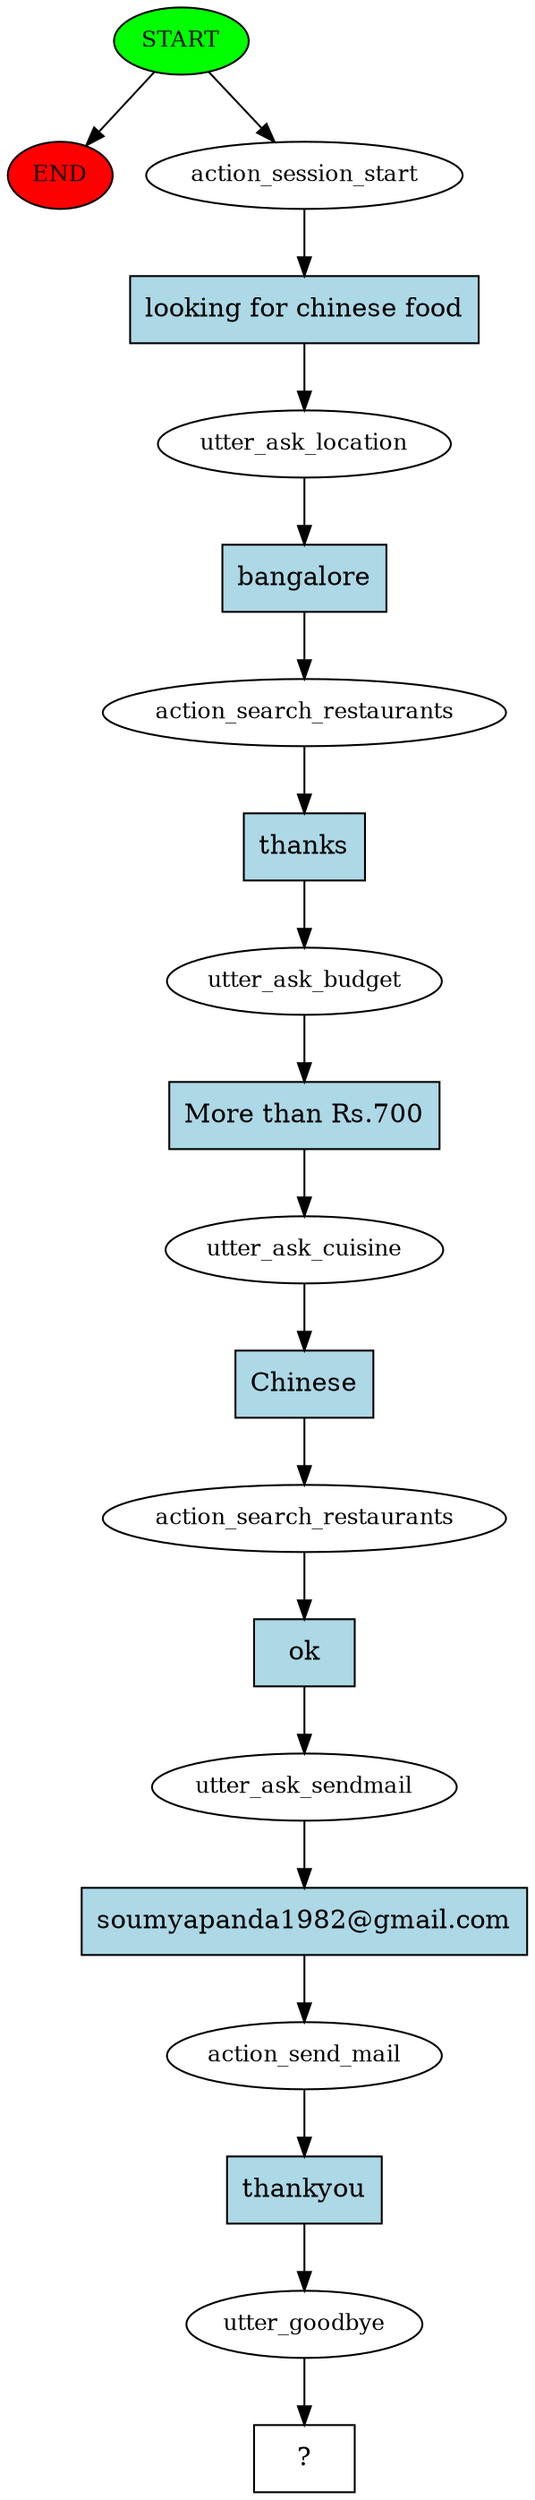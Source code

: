 digraph  {
0 [class="start active", fillcolor=green, fontsize=12, label=START, style=filled];
"-1" [class=end, fillcolor=red, fontsize=12, label=END, style=filled];
1 [class=active, fontsize=12, label=action_session_start];
2 [class=active, fontsize=12, label=utter_ask_location];
3 [class=active, fontsize=12, label=action_search_restaurants];
4 [class=active, fontsize=12, label=utter_ask_budget];
5 [class=active, fontsize=12, label=utter_ask_cuisine];
6 [class=active, fontsize=12, label=action_search_restaurants];
7 [class=active, fontsize=12, label=utter_ask_sendmail];
8 [class=active, fontsize=12, label=action_send_mail];
9 [class=active, fontsize=12, label=utter_goodbye];
10 [class="intent dashed active", label="  ?  ", shape=rect];
11 [class="intent active", fillcolor=lightblue, label="looking for chinese food", shape=rect, style=filled];
12 [class="intent active", fillcolor=lightblue, label=bangalore, shape=rect, style=filled];
13 [class="intent active", fillcolor=lightblue, label=thanks, shape=rect, style=filled];
14 [class="intent active", fillcolor=lightblue, label="More than Rs.700", shape=rect, style=filled];
15 [class="intent active", fillcolor=lightblue, label=Chinese, shape=rect, style=filled];
16 [class="intent active", fillcolor=lightblue, label=ok, shape=rect, style=filled];
17 [class="intent active", fillcolor=lightblue, label="soumyapanda1982@gmail.com", shape=rect, style=filled];
18 [class="intent active", fillcolor=lightblue, label=thankyou, shape=rect, style=filled];
0 -> "-1"  [class="", key=NONE, label=""];
0 -> 1  [class=active, key=NONE, label=""];
1 -> 11  [class=active, key=0];
2 -> 12  [class=active, key=0];
3 -> 13  [class=active, key=0];
4 -> 14  [class=active, key=0];
5 -> 15  [class=active, key=0];
6 -> 16  [class=active, key=0];
7 -> 17  [class=active, key=0];
8 -> 18  [class=active, key=0];
9 -> 10  [class=active, key=NONE, label=""];
11 -> 2  [class=active, key=0];
12 -> 3  [class=active, key=0];
13 -> 4  [class=active, key=0];
14 -> 5  [class=active, key=0];
15 -> 6  [class=active, key=0];
16 -> 7  [class=active, key=0];
17 -> 8  [class=active, key=0];
18 -> 9  [class=active, key=0];
}
